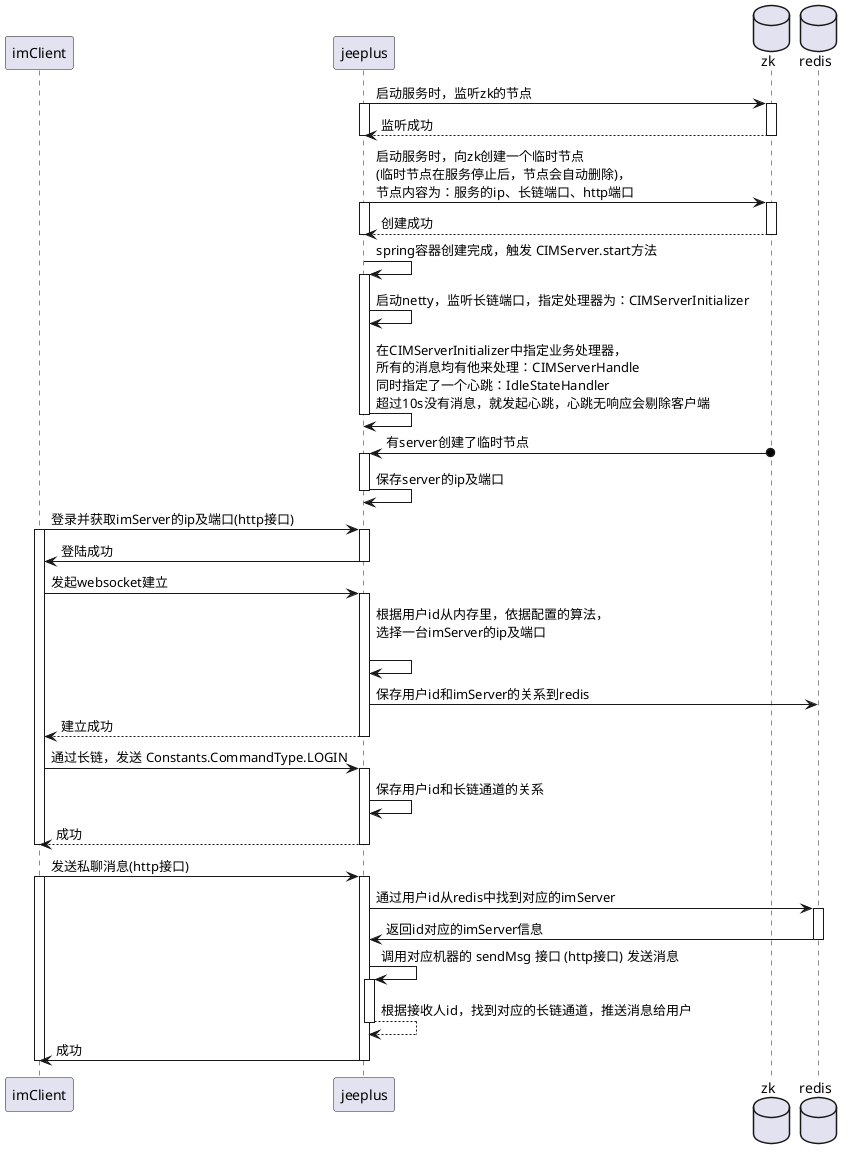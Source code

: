 @startuml
'https://plantuml.com/sequence-diagram

participant imClient as client
participant jeeplus as jeeplus
database zk
database redis


jeeplus -> zk : 启动服务时，监听zk的节点
activate jeeplus
activate zk
zk --> jeeplus : 监听成功
deactivate zk
deactivate jeeplus

jeeplus -> zk : 启动服务时，向zk创建一个临时节点\n(临时节点在服务停止后，节点会自动删除)，\n节点内容为：服务的ip、长链端口、http端口
activate jeeplus
activate zk
zk --> jeeplus : 创建成功
deactivate zk
deactivate jeeplus

jeeplus -> jeeplus : spring容器创建完成，触发 CIMServer.start方法
activate jeeplus
jeeplus -> jeeplus : 启动netty，监听长链端口，指定处理器为：CIMServerInitializer
jeeplus -> jeeplus : 在CIMServerInitializer中指定业务处理器，\n所有的消息均有他来处理：CIMServerHandle\n同时指定了一个心跳：IdleStateHandler \n超过10s没有消息，就发起心跳，心跳无响应会剔除客户端
deactivate jeeplus

zk o-> jeeplus : 有server创建了临时节点
activate jeeplus
jeeplus -> jeeplus : 保存server的ip及端口
deactivate jeeplus

client -> jeeplus : 登录并获取imServer的ip及端口(http接口)
activate client
activate jeeplus
jeeplus -> client : 登陆成功
deactivate jeeplus
client -> jeeplus : 发起websocket建立
activate jeeplus
jeeplus -> jeeplus : 根据用户id从内存里，依据配置的算法，\n选择一台imServer的ip及端口\n
jeeplus -> redis : 保存用户id和imServer的关系到redis
jeeplus --> client : 建立成功
deactivate jeeplus
client -> jeeplus : 通过长链，发送 Constants.CommandType.LOGIN
activate jeeplus
jeeplus -> jeeplus : 保存用户id和长链通道的关系
jeeplus --> client : 成功
deactivate jeeplus
deactivate client

client -> jeeplus : 发送私聊消息(http接口)
activate client
activate jeeplus
jeeplus -> redis : 通过用户id从redis中找到对应的imServer
activate redis
redis -> jeeplus : 返回id对应的imServer信息
deactivate redis
jeeplus -> jeeplus : 调用对应机器的 sendMsg 接口 (http接口) 发送消息
activate jeeplus
jeeplus --> jeeplus : 根据接收人id，找到对应的长链通道，推送消息给用户
deactivate jeeplus
jeeplus -> client : 成功
deactivate jeeplus
deactivate client
@enduml